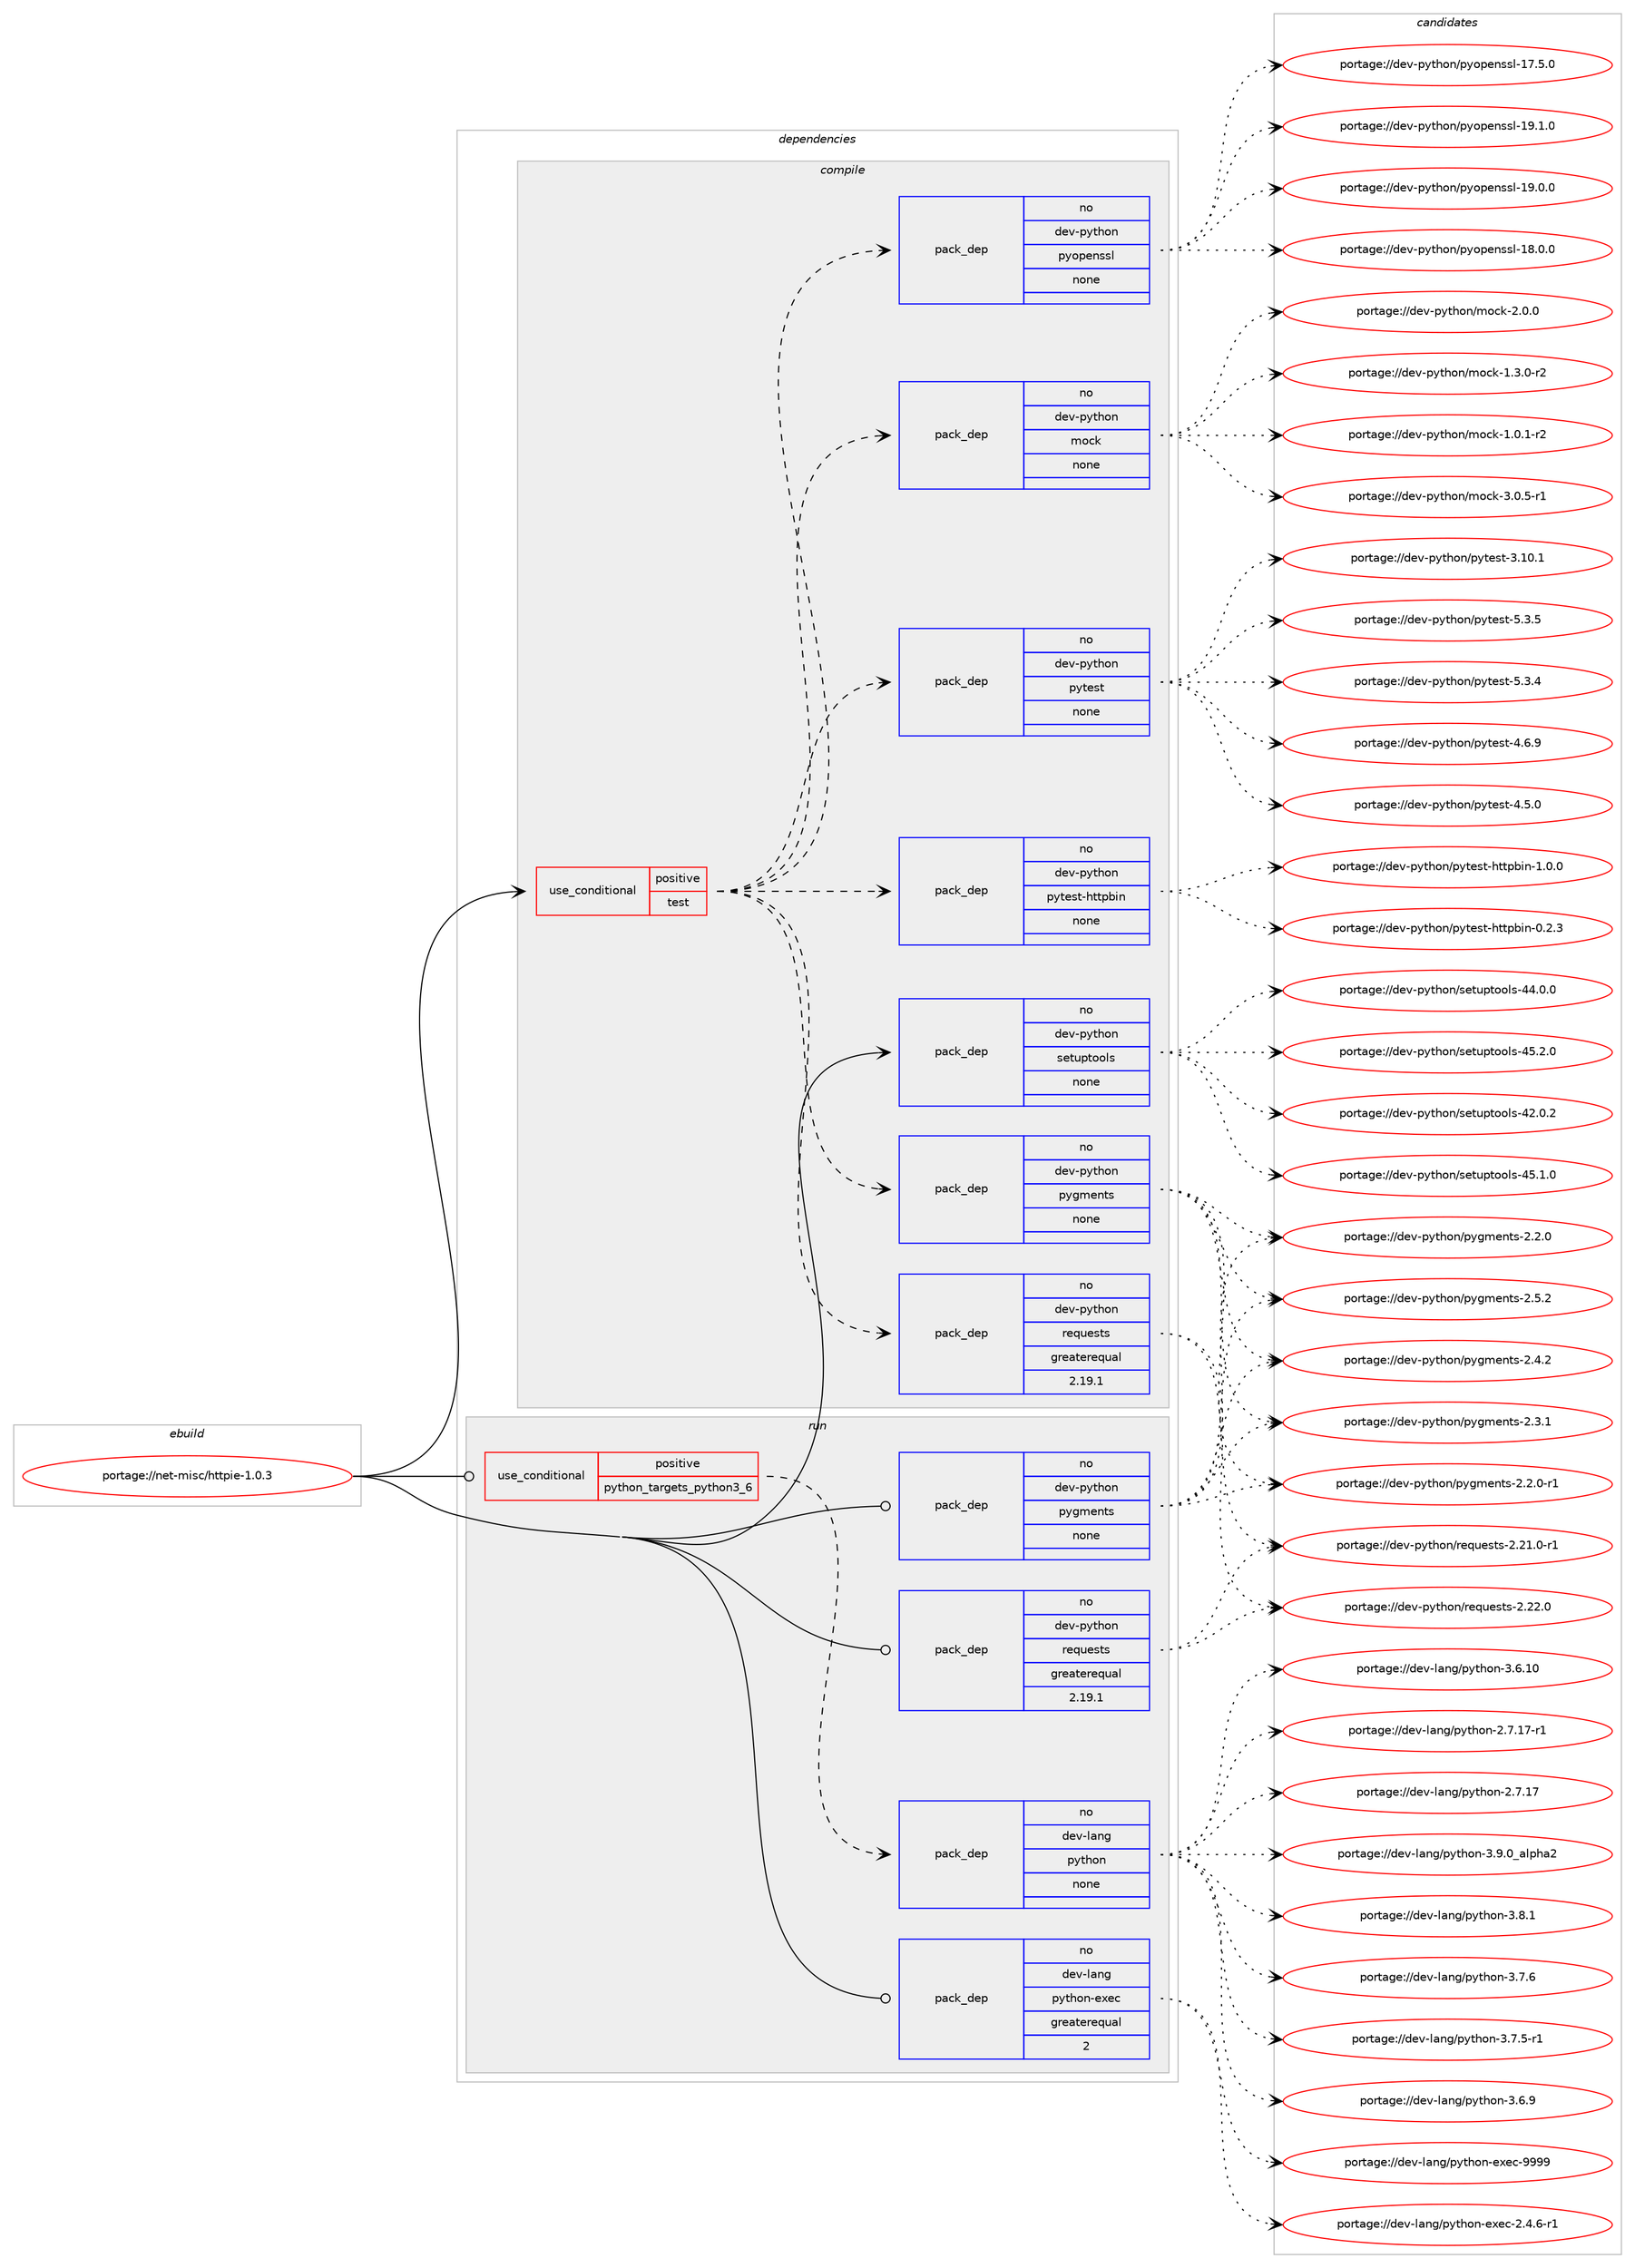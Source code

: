digraph prolog {

# *************
# Graph options
# *************

newrank=true;
concentrate=true;
compound=true;
graph [rankdir=LR,fontname=Helvetica,fontsize=10,ranksep=1.5];#, ranksep=2.5, nodesep=0.2];
edge  [arrowhead=vee];
node  [fontname=Helvetica,fontsize=10];

# **********
# The ebuild
# **********

subgraph cluster_leftcol {
color=gray;
rank=same;
label=<<i>ebuild</i>>;
id [label="portage://net-misc/httpie-1.0.3", color=red, width=4, href="../net-misc/httpie-1.0.3.svg"];
}

# ****************
# The dependencies
# ****************

subgraph cluster_midcol {
color=gray;
label=<<i>dependencies</i>>;
subgraph cluster_compile {
fillcolor="#eeeeee";
style=filled;
label=<<i>compile</i>>;
subgraph cond26351 {
dependency126787 [label=<<TABLE BORDER="0" CELLBORDER="1" CELLSPACING="0" CELLPADDING="4"><TR><TD ROWSPAN="3" CELLPADDING="10">use_conditional</TD></TR><TR><TD>positive</TD></TR><TR><TD>test</TD></TR></TABLE>>, shape=none, color=red];
subgraph pack98294 {
dependency126788 [label=<<TABLE BORDER="0" CELLBORDER="1" CELLSPACING="0" CELLPADDING="4" WIDTH="220"><TR><TD ROWSPAN="6" CELLPADDING="30">pack_dep</TD></TR><TR><TD WIDTH="110">no</TD></TR><TR><TD>dev-python</TD></TR><TR><TD>pygments</TD></TR><TR><TD>none</TD></TR><TR><TD></TD></TR></TABLE>>, shape=none, color=blue];
}
dependency126787:e -> dependency126788:w [weight=20,style="dashed",arrowhead="vee"];
subgraph pack98295 {
dependency126789 [label=<<TABLE BORDER="0" CELLBORDER="1" CELLSPACING="0" CELLPADDING="4" WIDTH="220"><TR><TD ROWSPAN="6" CELLPADDING="30">pack_dep</TD></TR><TR><TD WIDTH="110">no</TD></TR><TR><TD>dev-python</TD></TR><TR><TD>requests</TD></TR><TR><TD>greaterequal</TD></TR><TR><TD>2.19.1</TD></TR></TABLE>>, shape=none, color=blue];
}
dependency126787:e -> dependency126789:w [weight=20,style="dashed",arrowhead="vee"];
subgraph pack98296 {
dependency126790 [label=<<TABLE BORDER="0" CELLBORDER="1" CELLSPACING="0" CELLPADDING="4" WIDTH="220"><TR><TD ROWSPAN="6" CELLPADDING="30">pack_dep</TD></TR><TR><TD WIDTH="110">no</TD></TR><TR><TD>dev-python</TD></TR><TR><TD>mock</TD></TR><TR><TD>none</TD></TR><TR><TD></TD></TR></TABLE>>, shape=none, color=blue];
}
dependency126787:e -> dependency126790:w [weight=20,style="dashed",arrowhead="vee"];
subgraph pack98297 {
dependency126791 [label=<<TABLE BORDER="0" CELLBORDER="1" CELLSPACING="0" CELLPADDING="4" WIDTH="220"><TR><TD ROWSPAN="6" CELLPADDING="30">pack_dep</TD></TR><TR><TD WIDTH="110">no</TD></TR><TR><TD>dev-python</TD></TR><TR><TD>pyopenssl</TD></TR><TR><TD>none</TD></TR><TR><TD></TD></TR></TABLE>>, shape=none, color=blue];
}
dependency126787:e -> dependency126791:w [weight=20,style="dashed",arrowhead="vee"];
subgraph pack98298 {
dependency126792 [label=<<TABLE BORDER="0" CELLBORDER="1" CELLSPACING="0" CELLPADDING="4" WIDTH="220"><TR><TD ROWSPAN="6" CELLPADDING="30">pack_dep</TD></TR><TR><TD WIDTH="110">no</TD></TR><TR><TD>dev-python</TD></TR><TR><TD>pytest-httpbin</TD></TR><TR><TD>none</TD></TR><TR><TD></TD></TR></TABLE>>, shape=none, color=blue];
}
dependency126787:e -> dependency126792:w [weight=20,style="dashed",arrowhead="vee"];
subgraph pack98299 {
dependency126793 [label=<<TABLE BORDER="0" CELLBORDER="1" CELLSPACING="0" CELLPADDING="4" WIDTH="220"><TR><TD ROWSPAN="6" CELLPADDING="30">pack_dep</TD></TR><TR><TD WIDTH="110">no</TD></TR><TR><TD>dev-python</TD></TR><TR><TD>pytest</TD></TR><TR><TD>none</TD></TR><TR><TD></TD></TR></TABLE>>, shape=none, color=blue];
}
dependency126787:e -> dependency126793:w [weight=20,style="dashed",arrowhead="vee"];
}
id:e -> dependency126787:w [weight=20,style="solid",arrowhead="vee"];
subgraph pack98300 {
dependency126794 [label=<<TABLE BORDER="0" CELLBORDER="1" CELLSPACING="0" CELLPADDING="4" WIDTH="220"><TR><TD ROWSPAN="6" CELLPADDING="30">pack_dep</TD></TR><TR><TD WIDTH="110">no</TD></TR><TR><TD>dev-python</TD></TR><TR><TD>setuptools</TD></TR><TR><TD>none</TD></TR><TR><TD></TD></TR></TABLE>>, shape=none, color=blue];
}
id:e -> dependency126794:w [weight=20,style="solid",arrowhead="vee"];
}
subgraph cluster_compileandrun {
fillcolor="#eeeeee";
style=filled;
label=<<i>compile and run</i>>;
}
subgraph cluster_run {
fillcolor="#eeeeee";
style=filled;
label=<<i>run</i>>;
subgraph cond26352 {
dependency126795 [label=<<TABLE BORDER="0" CELLBORDER="1" CELLSPACING="0" CELLPADDING="4"><TR><TD ROWSPAN="3" CELLPADDING="10">use_conditional</TD></TR><TR><TD>positive</TD></TR><TR><TD>python_targets_python3_6</TD></TR></TABLE>>, shape=none, color=red];
subgraph pack98301 {
dependency126796 [label=<<TABLE BORDER="0" CELLBORDER="1" CELLSPACING="0" CELLPADDING="4" WIDTH="220"><TR><TD ROWSPAN="6" CELLPADDING="30">pack_dep</TD></TR><TR><TD WIDTH="110">no</TD></TR><TR><TD>dev-lang</TD></TR><TR><TD>python</TD></TR><TR><TD>none</TD></TR><TR><TD></TD></TR></TABLE>>, shape=none, color=blue];
}
dependency126795:e -> dependency126796:w [weight=20,style="dashed",arrowhead="vee"];
}
id:e -> dependency126795:w [weight=20,style="solid",arrowhead="odot"];
subgraph pack98302 {
dependency126797 [label=<<TABLE BORDER="0" CELLBORDER="1" CELLSPACING="0" CELLPADDING="4" WIDTH="220"><TR><TD ROWSPAN="6" CELLPADDING="30">pack_dep</TD></TR><TR><TD WIDTH="110">no</TD></TR><TR><TD>dev-lang</TD></TR><TR><TD>python-exec</TD></TR><TR><TD>greaterequal</TD></TR><TR><TD>2</TD></TR></TABLE>>, shape=none, color=blue];
}
id:e -> dependency126797:w [weight=20,style="solid",arrowhead="odot"];
subgraph pack98303 {
dependency126798 [label=<<TABLE BORDER="0" CELLBORDER="1" CELLSPACING="0" CELLPADDING="4" WIDTH="220"><TR><TD ROWSPAN="6" CELLPADDING="30">pack_dep</TD></TR><TR><TD WIDTH="110">no</TD></TR><TR><TD>dev-python</TD></TR><TR><TD>pygments</TD></TR><TR><TD>none</TD></TR><TR><TD></TD></TR></TABLE>>, shape=none, color=blue];
}
id:e -> dependency126798:w [weight=20,style="solid",arrowhead="odot"];
subgraph pack98304 {
dependency126799 [label=<<TABLE BORDER="0" CELLBORDER="1" CELLSPACING="0" CELLPADDING="4" WIDTH="220"><TR><TD ROWSPAN="6" CELLPADDING="30">pack_dep</TD></TR><TR><TD WIDTH="110">no</TD></TR><TR><TD>dev-python</TD></TR><TR><TD>requests</TD></TR><TR><TD>greaterequal</TD></TR><TR><TD>2.19.1</TD></TR></TABLE>>, shape=none, color=blue];
}
id:e -> dependency126799:w [weight=20,style="solid",arrowhead="odot"];
}
}

# **************
# The candidates
# **************

subgraph cluster_choices {
rank=same;
color=gray;
label=<<i>candidates</i>>;

subgraph choice98294 {
color=black;
nodesep=1;
choice1001011184511212111610411111047112121103109101110116115455046534650 [label="portage://dev-python/pygments-2.5.2", color=red, width=4,href="../dev-python/pygments-2.5.2.svg"];
choice1001011184511212111610411111047112121103109101110116115455046524650 [label="portage://dev-python/pygments-2.4.2", color=red, width=4,href="../dev-python/pygments-2.4.2.svg"];
choice1001011184511212111610411111047112121103109101110116115455046514649 [label="portage://dev-python/pygments-2.3.1", color=red, width=4,href="../dev-python/pygments-2.3.1.svg"];
choice10010111845112121116104111110471121211031091011101161154550465046484511449 [label="portage://dev-python/pygments-2.2.0-r1", color=red, width=4,href="../dev-python/pygments-2.2.0-r1.svg"];
choice1001011184511212111610411111047112121103109101110116115455046504648 [label="portage://dev-python/pygments-2.2.0", color=red, width=4,href="../dev-python/pygments-2.2.0.svg"];
dependency126788:e -> choice1001011184511212111610411111047112121103109101110116115455046534650:w [style=dotted,weight="100"];
dependency126788:e -> choice1001011184511212111610411111047112121103109101110116115455046524650:w [style=dotted,weight="100"];
dependency126788:e -> choice1001011184511212111610411111047112121103109101110116115455046514649:w [style=dotted,weight="100"];
dependency126788:e -> choice10010111845112121116104111110471121211031091011101161154550465046484511449:w [style=dotted,weight="100"];
dependency126788:e -> choice1001011184511212111610411111047112121103109101110116115455046504648:w [style=dotted,weight="100"];
}
subgraph choice98295 {
color=black;
nodesep=1;
choice100101118451121211161041111104711410111311710111511611545504650504648 [label="portage://dev-python/requests-2.22.0", color=red, width=4,href="../dev-python/requests-2.22.0.svg"];
choice1001011184511212111610411111047114101113117101115116115455046504946484511449 [label="portage://dev-python/requests-2.21.0-r1", color=red, width=4,href="../dev-python/requests-2.21.0-r1.svg"];
dependency126789:e -> choice100101118451121211161041111104711410111311710111511611545504650504648:w [style=dotted,weight="100"];
dependency126789:e -> choice1001011184511212111610411111047114101113117101115116115455046504946484511449:w [style=dotted,weight="100"];
}
subgraph choice98296 {
color=black;
nodesep=1;
choice1001011184511212111610411111047109111991074551464846534511449 [label="portage://dev-python/mock-3.0.5-r1", color=red, width=4,href="../dev-python/mock-3.0.5-r1.svg"];
choice100101118451121211161041111104710911199107455046484648 [label="portage://dev-python/mock-2.0.0", color=red, width=4,href="../dev-python/mock-2.0.0.svg"];
choice1001011184511212111610411111047109111991074549465146484511450 [label="portage://dev-python/mock-1.3.0-r2", color=red, width=4,href="../dev-python/mock-1.3.0-r2.svg"];
choice1001011184511212111610411111047109111991074549464846494511450 [label="portage://dev-python/mock-1.0.1-r2", color=red, width=4,href="../dev-python/mock-1.0.1-r2.svg"];
dependency126790:e -> choice1001011184511212111610411111047109111991074551464846534511449:w [style=dotted,weight="100"];
dependency126790:e -> choice100101118451121211161041111104710911199107455046484648:w [style=dotted,weight="100"];
dependency126790:e -> choice1001011184511212111610411111047109111991074549465146484511450:w [style=dotted,weight="100"];
dependency126790:e -> choice1001011184511212111610411111047109111991074549464846494511450:w [style=dotted,weight="100"];
}
subgraph choice98297 {
color=black;
nodesep=1;
choice100101118451121211161041111104711212111111210111011511510845495746494648 [label="portage://dev-python/pyopenssl-19.1.0", color=red, width=4,href="../dev-python/pyopenssl-19.1.0.svg"];
choice100101118451121211161041111104711212111111210111011511510845495746484648 [label="portage://dev-python/pyopenssl-19.0.0", color=red, width=4,href="../dev-python/pyopenssl-19.0.0.svg"];
choice100101118451121211161041111104711212111111210111011511510845495646484648 [label="portage://dev-python/pyopenssl-18.0.0", color=red, width=4,href="../dev-python/pyopenssl-18.0.0.svg"];
choice100101118451121211161041111104711212111111210111011511510845495546534648 [label="portage://dev-python/pyopenssl-17.5.0", color=red, width=4,href="../dev-python/pyopenssl-17.5.0.svg"];
dependency126791:e -> choice100101118451121211161041111104711212111111210111011511510845495746494648:w [style=dotted,weight="100"];
dependency126791:e -> choice100101118451121211161041111104711212111111210111011511510845495746484648:w [style=dotted,weight="100"];
dependency126791:e -> choice100101118451121211161041111104711212111111210111011511510845495646484648:w [style=dotted,weight="100"];
dependency126791:e -> choice100101118451121211161041111104711212111111210111011511510845495546534648:w [style=dotted,weight="100"];
}
subgraph choice98298 {
color=black;
nodesep=1;
choice10010111845112121116104111110471121211161011151164510411611611298105110454946484648 [label="portage://dev-python/pytest-httpbin-1.0.0", color=red, width=4,href="../dev-python/pytest-httpbin-1.0.0.svg"];
choice10010111845112121116104111110471121211161011151164510411611611298105110454846504651 [label="portage://dev-python/pytest-httpbin-0.2.3", color=red, width=4,href="../dev-python/pytest-httpbin-0.2.3.svg"];
dependency126792:e -> choice10010111845112121116104111110471121211161011151164510411611611298105110454946484648:w [style=dotted,weight="100"];
dependency126792:e -> choice10010111845112121116104111110471121211161011151164510411611611298105110454846504651:w [style=dotted,weight="100"];
}
subgraph choice98299 {
color=black;
nodesep=1;
choice1001011184511212111610411111047112121116101115116455346514653 [label="portage://dev-python/pytest-5.3.5", color=red, width=4,href="../dev-python/pytest-5.3.5.svg"];
choice1001011184511212111610411111047112121116101115116455346514652 [label="portage://dev-python/pytest-5.3.4", color=red, width=4,href="../dev-python/pytest-5.3.4.svg"];
choice1001011184511212111610411111047112121116101115116455246544657 [label="portage://dev-python/pytest-4.6.9", color=red, width=4,href="../dev-python/pytest-4.6.9.svg"];
choice1001011184511212111610411111047112121116101115116455246534648 [label="portage://dev-python/pytest-4.5.0", color=red, width=4,href="../dev-python/pytest-4.5.0.svg"];
choice100101118451121211161041111104711212111610111511645514649484649 [label="portage://dev-python/pytest-3.10.1", color=red, width=4,href="../dev-python/pytest-3.10.1.svg"];
dependency126793:e -> choice1001011184511212111610411111047112121116101115116455346514653:w [style=dotted,weight="100"];
dependency126793:e -> choice1001011184511212111610411111047112121116101115116455346514652:w [style=dotted,weight="100"];
dependency126793:e -> choice1001011184511212111610411111047112121116101115116455246544657:w [style=dotted,weight="100"];
dependency126793:e -> choice1001011184511212111610411111047112121116101115116455246534648:w [style=dotted,weight="100"];
dependency126793:e -> choice100101118451121211161041111104711212111610111511645514649484649:w [style=dotted,weight="100"];
}
subgraph choice98300 {
color=black;
nodesep=1;
choice100101118451121211161041111104711510111611711211611111110811545525346504648 [label="portage://dev-python/setuptools-45.2.0", color=red, width=4,href="../dev-python/setuptools-45.2.0.svg"];
choice100101118451121211161041111104711510111611711211611111110811545525346494648 [label="portage://dev-python/setuptools-45.1.0", color=red, width=4,href="../dev-python/setuptools-45.1.0.svg"];
choice100101118451121211161041111104711510111611711211611111110811545525246484648 [label="portage://dev-python/setuptools-44.0.0", color=red, width=4,href="../dev-python/setuptools-44.0.0.svg"];
choice100101118451121211161041111104711510111611711211611111110811545525046484650 [label="portage://dev-python/setuptools-42.0.2", color=red, width=4,href="../dev-python/setuptools-42.0.2.svg"];
dependency126794:e -> choice100101118451121211161041111104711510111611711211611111110811545525346504648:w [style=dotted,weight="100"];
dependency126794:e -> choice100101118451121211161041111104711510111611711211611111110811545525346494648:w [style=dotted,weight="100"];
dependency126794:e -> choice100101118451121211161041111104711510111611711211611111110811545525246484648:w [style=dotted,weight="100"];
dependency126794:e -> choice100101118451121211161041111104711510111611711211611111110811545525046484650:w [style=dotted,weight="100"];
}
subgraph choice98301 {
color=black;
nodesep=1;
choice10010111845108971101034711212111610411111045514657464895971081121049750 [label="portage://dev-lang/python-3.9.0_alpha2", color=red, width=4,href="../dev-lang/python-3.9.0_alpha2.svg"];
choice100101118451089711010347112121116104111110455146564649 [label="portage://dev-lang/python-3.8.1", color=red, width=4,href="../dev-lang/python-3.8.1.svg"];
choice100101118451089711010347112121116104111110455146554654 [label="portage://dev-lang/python-3.7.6", color=red, width=4,href="../dev-lang/python-3.7.6.svg"];
choice1001011184510897110103471121211161041111104551465546534511449 [label="portage://dev-lang/python-3.7.5-r1", color=red, width=4,href="../dev-lang/python-3.7.5-r1.svg"];
choice100101118451089711010347112121116104111110455146544657 [label="portage://dev-lang/python-3.6.9", color=red, width=4,href="../dev-lang/python-3.6.9.svg"];
choice10010111845108971101034711212111610411111045514654464948 [label="portage://dev-lang/python-3.6.10", color=red, width=4,href="../dev-lang/python-3.6.10.svg"];
choice100101118451089711010347112121116104111110455046554649554511449 [label="portage://dev-lang/python-2.7.17-r1", color=red, width=4,href="../dev-lang/python-2.7.17-r1.svg"];
choice10010111845108971101034711212111610411111045504655464955 [label="portage://dev-lang/python-2.7.17", color=red, width=4,href="../dev-lang/python-2.7.17.svg"];
dependency126796:e -> choice10010111845108971101034711212111610411111045514657464895971081121049750:w [style=dotted,weight="100"];
dependency126796:e -> choice100101118451089711010347112121116104111110455146564649:w [style=dotted,weight="100"];
dependency126796:e -> choice100101118451089711010347112121116104111110455146554654:w [style=dotted,weight="100"];
dependency126796:e -> choice1001011184510897110103471121211161041111104551465546534511449:w [style=dotted,weight="100"];
dependency126796:e -> choice100101118451089711010347112121116104111110455146544657:w [style=dotted,weight="100"];
dependency126796:e -> choice10010111845108971101034711212111610411111045514654464948:w [style=dotted,weight="100"];
dependency126796:e -> choice100101118451089711010347112121116104111110455046554649554511449:w [style=dotted,weight="100"];
dependency126796:e -> choice10010111845108971101034711212111610411111045504655464955:w [style=dotted,weight="100"];
}
subgraph choice98302 {
color=black;
nodesep=1;
choice10010111845108971101034711212111610411111045101120101994557575757 [label="portage://dev-lang/python-exec-9999", color=red, width=4,href="../dev-lang/python-exec-9999.svg"];
choice10010111845108971101034711212111610411111045101120101994550465246544511449 [label="portage://dev-lang/python-exec-2.4.6-r1", color=red, width=4,href="../dev-lang/python-exec-2.4.6-r1.svg"];
dependency126797:e -> choice10010111845108971101034711212111610411111045101120101994557575757:w [style=dotted,weight="100"];
dependency126797:e -> choice10010111845108971101034711212111610411111045101120101994550465246544511449:w [style=dotted,weight="100"];
}
subgraph choice98303 {
color=black;
nodesep=1;
choice1001011184511212111610411111047112121103109101110116115455046534650 [label="portage://dev-python/pygments-2.5.2", color=red, width=4,href="../dev-python/pygments-2.5.2.svg"];
choice1001011184511212111610411111047112121103109101110116115455046524650 [label="portage://dev-python/pygments-2.4.2", color=red, width=4,href="../dev-python/pygments-2.4.2.svg"];
choice1001011184511212111610411111047112121103109101110116115455046514649 [label="portage://dev-python/pygments-2.3.1", color=red, width=4,href="../dev-python/pygments-2.3.1.svg"];
choice10010111845112121116104111110471121211031091011101161154550465046484511449 [label="portage://dev-python/pygments-2.2.0-r1", color=red, width=4,href="../dev-python/pygments-2.2.0-r1.svg"];
choice1001011184511212111610411111047112121103109101110116115455046504648 [label="portage://dev-python/pygments-2.2.0", color=red, width=4,href="../dev-python/pygments-2.2.0.svg"];
dependency126798:e -> choice1001011184511212111610411111047112121103109101110116115455046534650:w [style=dotted,weight="100"];
dependency126798:e -> choice1001011184511212111610411111047112121103109101110116115455046524650:w [style=dotted,weight="100"];
dependency126798:e -> choice1001011184511212111610411111047112121103109101110116115455046514649:w [style=dotted,weight="100"];
dependency126798:e -> choice10010111845112121116104111110471121211031091011101161154550465046484511449:w [style=dotted,weight="100"];
dependency126798:e -> choice1001011184511212111610411111047112121103109101110116115455046504648:w [style=dotted,weight="100"];
}
subgraph choice98304 {
color=black;
nodesep=1;
choice100101118451121211161041111104711410111311710111511611545504650504648 [label="portage://dev-python/requests-2.22.0", color=red, width=4,href="../dev-python/requests-2.22.0.svg"];
choice1001011184511212111610411111047114101113117101115116115455046504946484511449 [label="portage://dev-python/requests-2.21.0-r1", color=red, width=4,href="../dev-python/requests-2.21.0-r1.svg"];
dependency126799:e -> choice100101118451121211161041111104711410111311710111511611545504650504648:w [style=dotted,weight="100"];
dependency126799:e -> choice1001011184511212111610411111047114101113117101115116115455046504946484511449:w [style=dotted,weight="100"];
}
}

}
